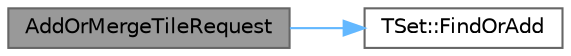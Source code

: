 digraph "AddOrMergeTileRequest"
{
 // INTERACTIVE_SVG=YES
 // LATEX_PDF_SIZE
  bgcolor="transparent";
  edge [fontname=Helvetica,fontsize=10,labelfontname=Helvetica,labelfontsize=10];
  node [fontname=Helvetica,fontsize=10,shape=box,height=0.2,width=0.4];
  rankdir="LR";
  Node1 [id="Node000001",label="AddOrMergeTileRequest",height=0.2,width=0.4,color="gray40", fillcolor="grey60", style="filled", fontcolor="black",tooltip="Helper function that tries to add a new FVirtualTextureLocalTileRequest to a TSet but,..."];
  Node1 -> Node2 [id="edge1_Node000001_Node000002",color="steelblue1",style="solid",tooltip=" "];
  Node2 [id="Node000002",label="TSet::FindOrAdd",height=0.2,width=0.4,color="grey40", fillcolor="white", style="filled",URL="$d5/d15/classTSet.html#ac0564b9efe1bb55aaa0dde92d880c27b",tooltip="Adds an element to the set if not already present and returns a reference to the added or existing el..."];
}
